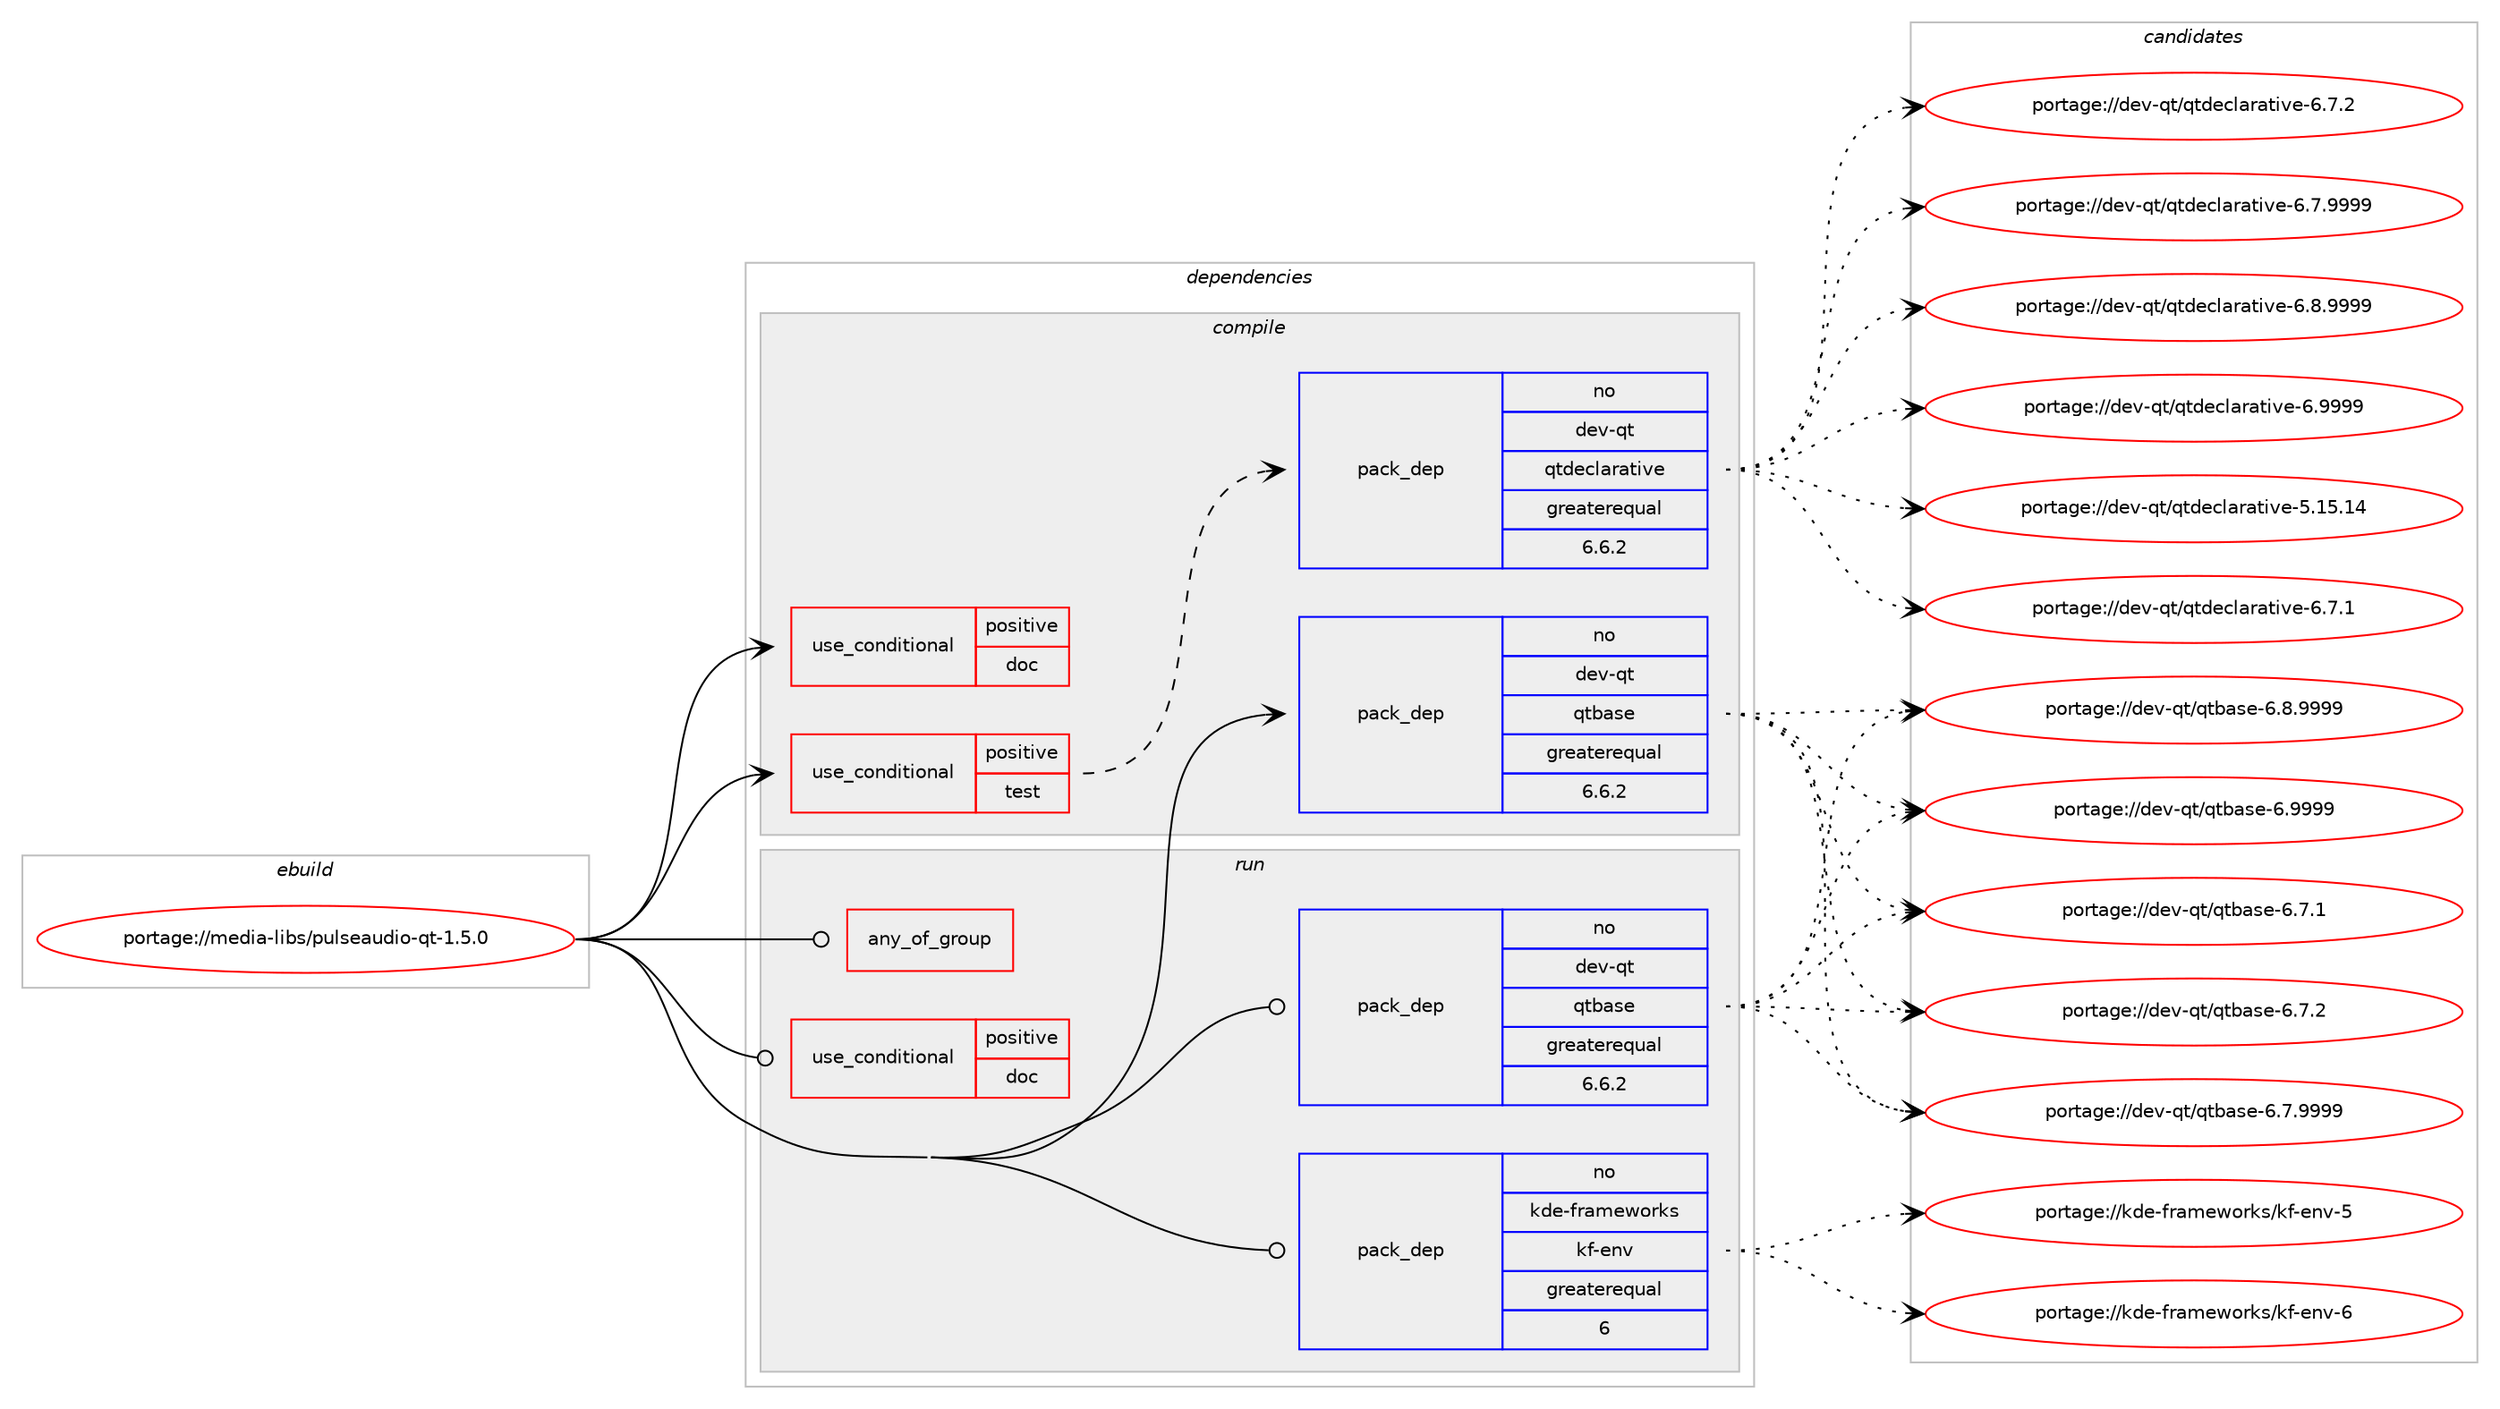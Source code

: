 digraph prolog {

# *************
# Graph options
# *************

newrank=true;
concentrate=true;
compound=true;
graph [rankdir=LR,fontname=Helvetica,fontsize=10,ranksep=1.5];#, ranksep=2.5, nodesep=0.2];
edge  [arrowhead=vee];
node  [fontname=Helvetica,fontsize=10];

# **********
# The ebuild
# **********

subgraph cluster_leftcol {
color=gray;
rank=same;
label=<<i>ebuild</i>>;
id [label="portage://media-libs/pulseaudio-qt-1.5.0", color=red, width=4, href="../media-libs/pulseaudio-qt-1.5.0.svg"];
}

# ****************
# The dependencies
# ****************

subgraph cluster_midcol {
color=gray;
label=<<i>dependencies</i>>;
subgraph cluster_compile {
fillcolor="#eeeeee";
style=filled;
label=<<i>compile</i>>;
subgraph cond75658 {
dependency158482 [label=<<TABLE BORDER="0" CELLBORDER="1" CELLSPACING="0" CELLPADDING="4"><TR><TD ROWSPAN="3" CELLPADDING="10">use_conditional</TD></TR><TR><TD>positive</TD></TR><TR><TD>doc</TD></TR></TABLE>>, shape=none, color=red];
# *** BEGIN UNKNOWN DEPENDENCY TYPE (TODO) ***
# dependency158482 -> package_dependency(portage://media-libs/pulseaudio-qt-1.5.0,install,no,dev-qt,qt-docs,none,[,,],[slot(6)],[])
# *** END UNKNOWN DEPENDENCY TYPE (TODO) ***

}
id:e -> dependency158482:w [weight=20,style="solid",arrowhead="vee"];
subgraph cond75659 {
dependency158483 [label=<<TABLE BORDER="0" CELLBORDER="1" CELLSPACING="0" CELLPADDING="4"><TR><TD ROWSPAN="3" CELLPADDING="10">use_conditional</TD></TR><TR><TD>positive</TD></TR><TR><TD>test</TD></TR></TABLE>>, shape=none, color=red];
subgraph pack80499 {
dependency158484 [label=<<TABLE BORDER="0" CELLBORDER="1" CELLSPACING="0" CELLPADDING="4" WIDTH="220"><TR><TD ROWSPAN="6" CELLPADDING="30">pack_dep</TD></TR><TR><TD WIDTH="110">no</TD></TR><TR><TD>dev-qt</TD></TR><TR><TD>qtdeclarative</TD></TR><TR><TD>greaterequal</TD></TR><TR><TD>6.6.2</TD></TR></TABLE>>, shape=none, color=blue];
}
dependency158483:e -> dependency158484:w [weight=20,style="dashed",arrowhead="vee"];
}
id:e -> dependency158483:w [weight=20,style="solid",arrowhead="vee"];
subgraph pack80500 {
dependency158485 [label=<<TABLE BORDER="0" CELLBORDER="1" CELLSPACING="0" CELLPADDING="4" WIDTH="220"><TR><TD ROWSPAN="6" CELLPADDING="30">pack_dep</TD></TR><TR><TD WIDTH="110">no</TD></TR><TR><TD>dev-qt</TD></TR><TR><TD>qtbase</TD></TR><TR><TD>greaterequal</TD></TR><TR><TD>6.6.2</TD></TR></TABLE>>, shape=none, color=blue];
}
id:e -> dependency158485:w [weight=20,style="solid",arrowhead="vee"];
# *** BEGIN UNKNOWN DEPENDENCY TYPE (TODO) ***
# id -> package_dependency(portage://media-libs/pulseaudio-qt-1.5.0,install,no,dev-qt,qtbase,none,[,,],[slot(6)],[])
# *** END UNKNOWN DEPENDENCY TYPE (TODO) ***

# *** BEGIN UNKNOWN DEPENDENCY TYPE (TODO) ***
# id -> package_dependency(portage://media-libs/pulseaudio-qt-1.5.0,install,no,media-libs,libpulse,none,[,,],[],[use(enable(glib),none)])
# *** END UNKNOWN DEPENDENCY TYPE (TODO) ***

}
subgraph cluster_compileandrun {
fillcolor="#eeeeee";
style=filled;
label=<<i>compile and run</i>>;
}
subgraph cluster_run {
fillcolor="#eeeeee";
style=filled;
label=<<i>run</i>>;
subgraph any2170 {
dependency158486 [label=<<TABLE BORDER="0" CELLBORDER="1" CELLSPACING="0" CELLPADDING="4"><TR><TD CELLPADDING="10">any_of_group</TD></TR></TABLE>>, shape=none, color=red];# *** BEGIN UNKNOWN DEPENDENCY TYPE (TODO) ***
# dependency158486 -> package_dependency(portage://media-libs/pulseaudio-qt-1.5.0,run,no,kde-frameworks,breeze-icons,none,[,,],any_different_slot,[])
# *** END UNKNOWN DEPENDENCY TYPE (TODO) ***

# *** BEGIN UNKNOWN DEPENDENCY TYPE (TODO) ***
# dependency158486 -> package_dependency(portage://media-libs/pulseaudio-qt-1.5.0,run,no,kde-frameworks,oxygen-icons,none,[,,],any_different_slot,[])
# *** END UNKNOWN DEPENDENCY TYPE (TODO) ***

}
id:e -> dependency158486:w [weight=20,style="solid",arrowhead="odot"];
subgraph cond75660 {
dependency158487 [label=<<TABLE BORDER="0" CELLBORDER="1" CELLSPACING="0" CELLPADDING="4"><TR><TD ROWSPAN="3" CELLPADDING="10">use_conditional</TD></TR><TR><TD>positive</TD></TR><TR><TD>doc</TD></TR></TABLE>>, shape=none, color=red];
# *** BEGIN UNKNOWN DEPENDENCY TYPE (TODO) ***
# dependency158487 -> package_dependency(portage://media-libs/pulseaudio-qt-1.5.0,run,no,dev-qt,qt-docs,none,[,,],[slot(6)],[])
# *** END UNKNOWN DEPENDENCY TYPE (TODO) ***

}
id:e -> dependency158487:w [weight=20,style="solid",arrowhead="odot"];
subgraph pack80501 {
dependency158488 [label=<<TABLE BORDER="0" CELLBORDER="1" CELLSPACING="0" CELLPADDING="4" WIDTH="220"><TR><TD ROWSPAN="6" CELLPADDING="30">pack_dep</TD></TR><TR><TD WIDTH="110">no</TD></TR><TR><TD>dev-qt</TD></TR><TR><TD>qtbase</TD></TR><TR><TD>greaterequal</TD></TR><TR><TD>6.6.2</TD></TR></TABLE>>, shape=none, color=blue];
}
id:e -> dependency158488:w [weight=20,style="solid",arrowhead="odot"];
# *** BEGIN UNKNOWN DEPENDENCY TYPE (TODO) ***
# id -> package_dependency(portage://media-libs/pulseaudio-qt-1.5.0,run,no,dev-qt,qtbase,none,[,,],[slot(6)],[])
# *** END UNKNOWN DEPENDENCY TYPE (TODO) ***

subgraph pack80502 {
dependency158489 [label=<<TABLE BORDER="0" CELLBORDER="1" CELLSPACING="0" CELLPADDING="4" WIDTH="220"><TR><TD ROWSPAN="6" CELLPADDING="30">pack_dep</TD></TR><TR><TD WIDTH="110">no</TD></TR><TR><TD>kde-frameworks</TD></TR><TR><TD>kf-env</TD></TR><TR><TD>greaterequal</TD></TR><TR><TD>6</TD></TR></TABLE>>, shape=none, color=blue];
}
id:e -> dependency158489:w [weight=20,style="solid",arrowhead="odot"];
# *** BEGIN UNKNOWN DEPENDENCY TYPE (TODO) ***
# id -> package_dependency(portage://media-libs/pulseaudio-qt-1.5.0,run,no,media-libs,libpulse,none,[,,],[],[use(enable(glib),none)])
# *** END UNKNOWN DEPENDENCY TYPE (TODO) ***

}
}

# **************
# The candidates
# **************

subgraph cluster_choices {
rank=same;
color=gray;
label=<<i>candidates</i>>;

subgraph choice80499 {
color=black;
nodesep=1;
choice10010111845113116471131161001019910897114971161051181014553464953464952 [label="portage://dev-qt/qtdeclarative-5.15.14", color=red, width=4,href="../dev-qt/qtdeclarative-5.15.14.svg"];
choice1001011184511311647113116100101991089711497116105118101455446554649 [label="portage://dev-qt/qtdeclarative-6.7.1", color=red, width=4,href="../dev-qt/qtdeclarative-6.7.1.svg"];
choice1001011184511311647113116100101991089711497116105118101455446554650 [label="portage://dev-qt/qtdeclarative-6.7.2", color=red, width=4,href="../dev-qt/qtdeclarative-6.7.2.svg"];
choice1001011184511311647113116100101991089711497116105118101455446554657575757 [label="portage://dev-qt/qtdeclarative-6.7.9999", color=red, width=4,href="../dev-qt/qtdeclarative-6.7.9999.svg"];
choice1001011184511311647113116100101991089711497116105118101455446564657575757 [label="portage://dev-qt/qtdeclarative-6.8.9999", color=red, width=4,href="../dev-qt/qtdeclarative-6.8.9999.svg"];
choice100101118451131164711311610010199108971149711610511810145544657575757 [label="portage://dev-qt/qtdeclarative-6.9999", color=red, width=4,href="../dev-qt/qtdeclarative-6.9999.svg"];
dependency158484:e -> choice10010111845113116471131161001019910897114971161051181014553464953464952:w [style=dotted,weight="100"];
dependency158484:e -> choice1001011184511311647113116100101991089711497116105118101455446554649:w [style=dotted,weight="100"];
dependency158484:e -> choice1001011184511311647113116100101991089711497116105118101455446554650:w [style=dotted,weight="100"];
dependency158484:e -> choice1001011184511311647113116100101991089711497116105118101455446554657575757:w [style=dotted,weight="100"];
dependency158484:e -> choice1001011184511311647113116100101991089711497116105118101455446564657575757:w [style=dotted,weight="100"];
dependency158484:e -> choice100101118451131164711311610010199108971149711610511810145544657575757:w [style=dotted,weight="100"];
}
subgraph choice80500 {
color=black;
nodesep=1;
choice10010111845113116471131169897115101455446554649 [label="portage://dev-qt/qtbase-6.7.1", color=red, width=4,href="../dev-qt/qtbase-6.7.1.svg"];
choice10010111845113116471131169897115101455446554650 [label="portage://dev-qt/qtbase-6.7.2", color=red, width=4,href="../dev-qt/qtbase-6.7.2.svg"];
choice10010111845113116471131169897115101455446554657575757 [label="portage://dev-qt/qtbase-6.7.9999", color=red, width=4,href="../dev-qt/qtbase-6.7.9999.svg"];
choice10010111845113116471131169897115101455446564657575757 [label="portage://dev-qt/qtbase-6.8.9999", color=red, width=4,href="../dev-qt/qtbase-6.8.9999.svg"];
choice1001011184511311647113116989711510145544657575757 [label="portage://dev-qt/qtbase-6.9999", color=red, width=4,href="../dev-qt/qtbase-6.9999.svg"];
dependency158485:e -> choice10010111845113116471131169897115101455446554649:w [style=dotted,weight="100"];
dependency158485:e -> choice10010111845113116471131169897115101455446554650:w [style=dotted,weight="100"];
dependency158485:e -> choice10010111845113116471131169897115101455446554657575757:w [style=dotted,weight="100"];
dependency158485:e -> choice10010111845113116471131169897115101455446564657575757:w [style=dotted,weight="100"];
dependency158485:e -> choice1001011184511311647113116989711510145544657575757:w [style=dotted,weight="100"];
}
subgraph choice80501 {
color=black;
nodesep=1;
choice10010111845113116471131169897115101455446554649 [label="portage://dev-qt/qtbase-6.7.1", color=red, width=4,href="../dev-qt/qtbase-6.7.1.svg"];
choice10010111845113116471131169897115101455446554650 [label="portage://dev-qt/qtbase-6.7.2", color=red, width=4,href="../dev-qt/qtbase-6.7.2.svg"];
choice10010111845113116471131169897115101455446554657575757 [label="portage://dev-qt/qtbase-6.7.9999", color=red, width=4,href="../dev-qt/qtbase-6.7.9999.svg"];
choice10010111845113116471131169897115101455446564657575757 [label="portage://dev-qt/qtbase-6.8.9999", color=red, width=4,href="../dev-qt/qtbase-6.8.9999.svg"];
choice1001011184511311647113116989711510145544657575757 [label="portage://dev-qt/qtbase-6.9999", color=red, width=4,href="../dev-qt/qtbase-6.9999.svg"];
dependency158488:e -> choice10010111845113116471131169897115101455446554649:w [style=dotted,weight="100"];
dependency158488:e -> choice10010111845113116471131169897115101455446554650:w [style=dotted,weight="100"];
dependency158488:e -> choice10010111845113116471131169897115101455446554657575757:w [style=dotted,weight="100"];
dependency158488:e -> choice10010111845113116471131169897115101455446564657575757:w [style=dotted,weight="100"];
dependency158488:e -> choice1001011184511311647113116989711510145544657575757:w [style=dotted,weight="100"];
}
subgraph choice80502 {
color=black;
nodesep=1;
choice107100101451021149710910111911111410711547107102451011101184553 [label="portage://kde-frameworks/kf-env-5", color=red, width=4,href="../kde-frameworks/kf-env-5.svg"];
choice107100101451021149710910111911111410711547107102451011101184554 [label="portage://kde-frameworks/kf-env-6", color=red, width=4,href="../kde-frameworks/kf-env-6.svg"];
dependency158489:e -> choice107100101451021149710910111911111410711547107102451011101184553:w [style=dotted,weight="100"];
dependency158489:e -> choice107100101451021149710910111911111410711547107102451011101184554:w [style=dotted,weight="100"];
}
}

}

